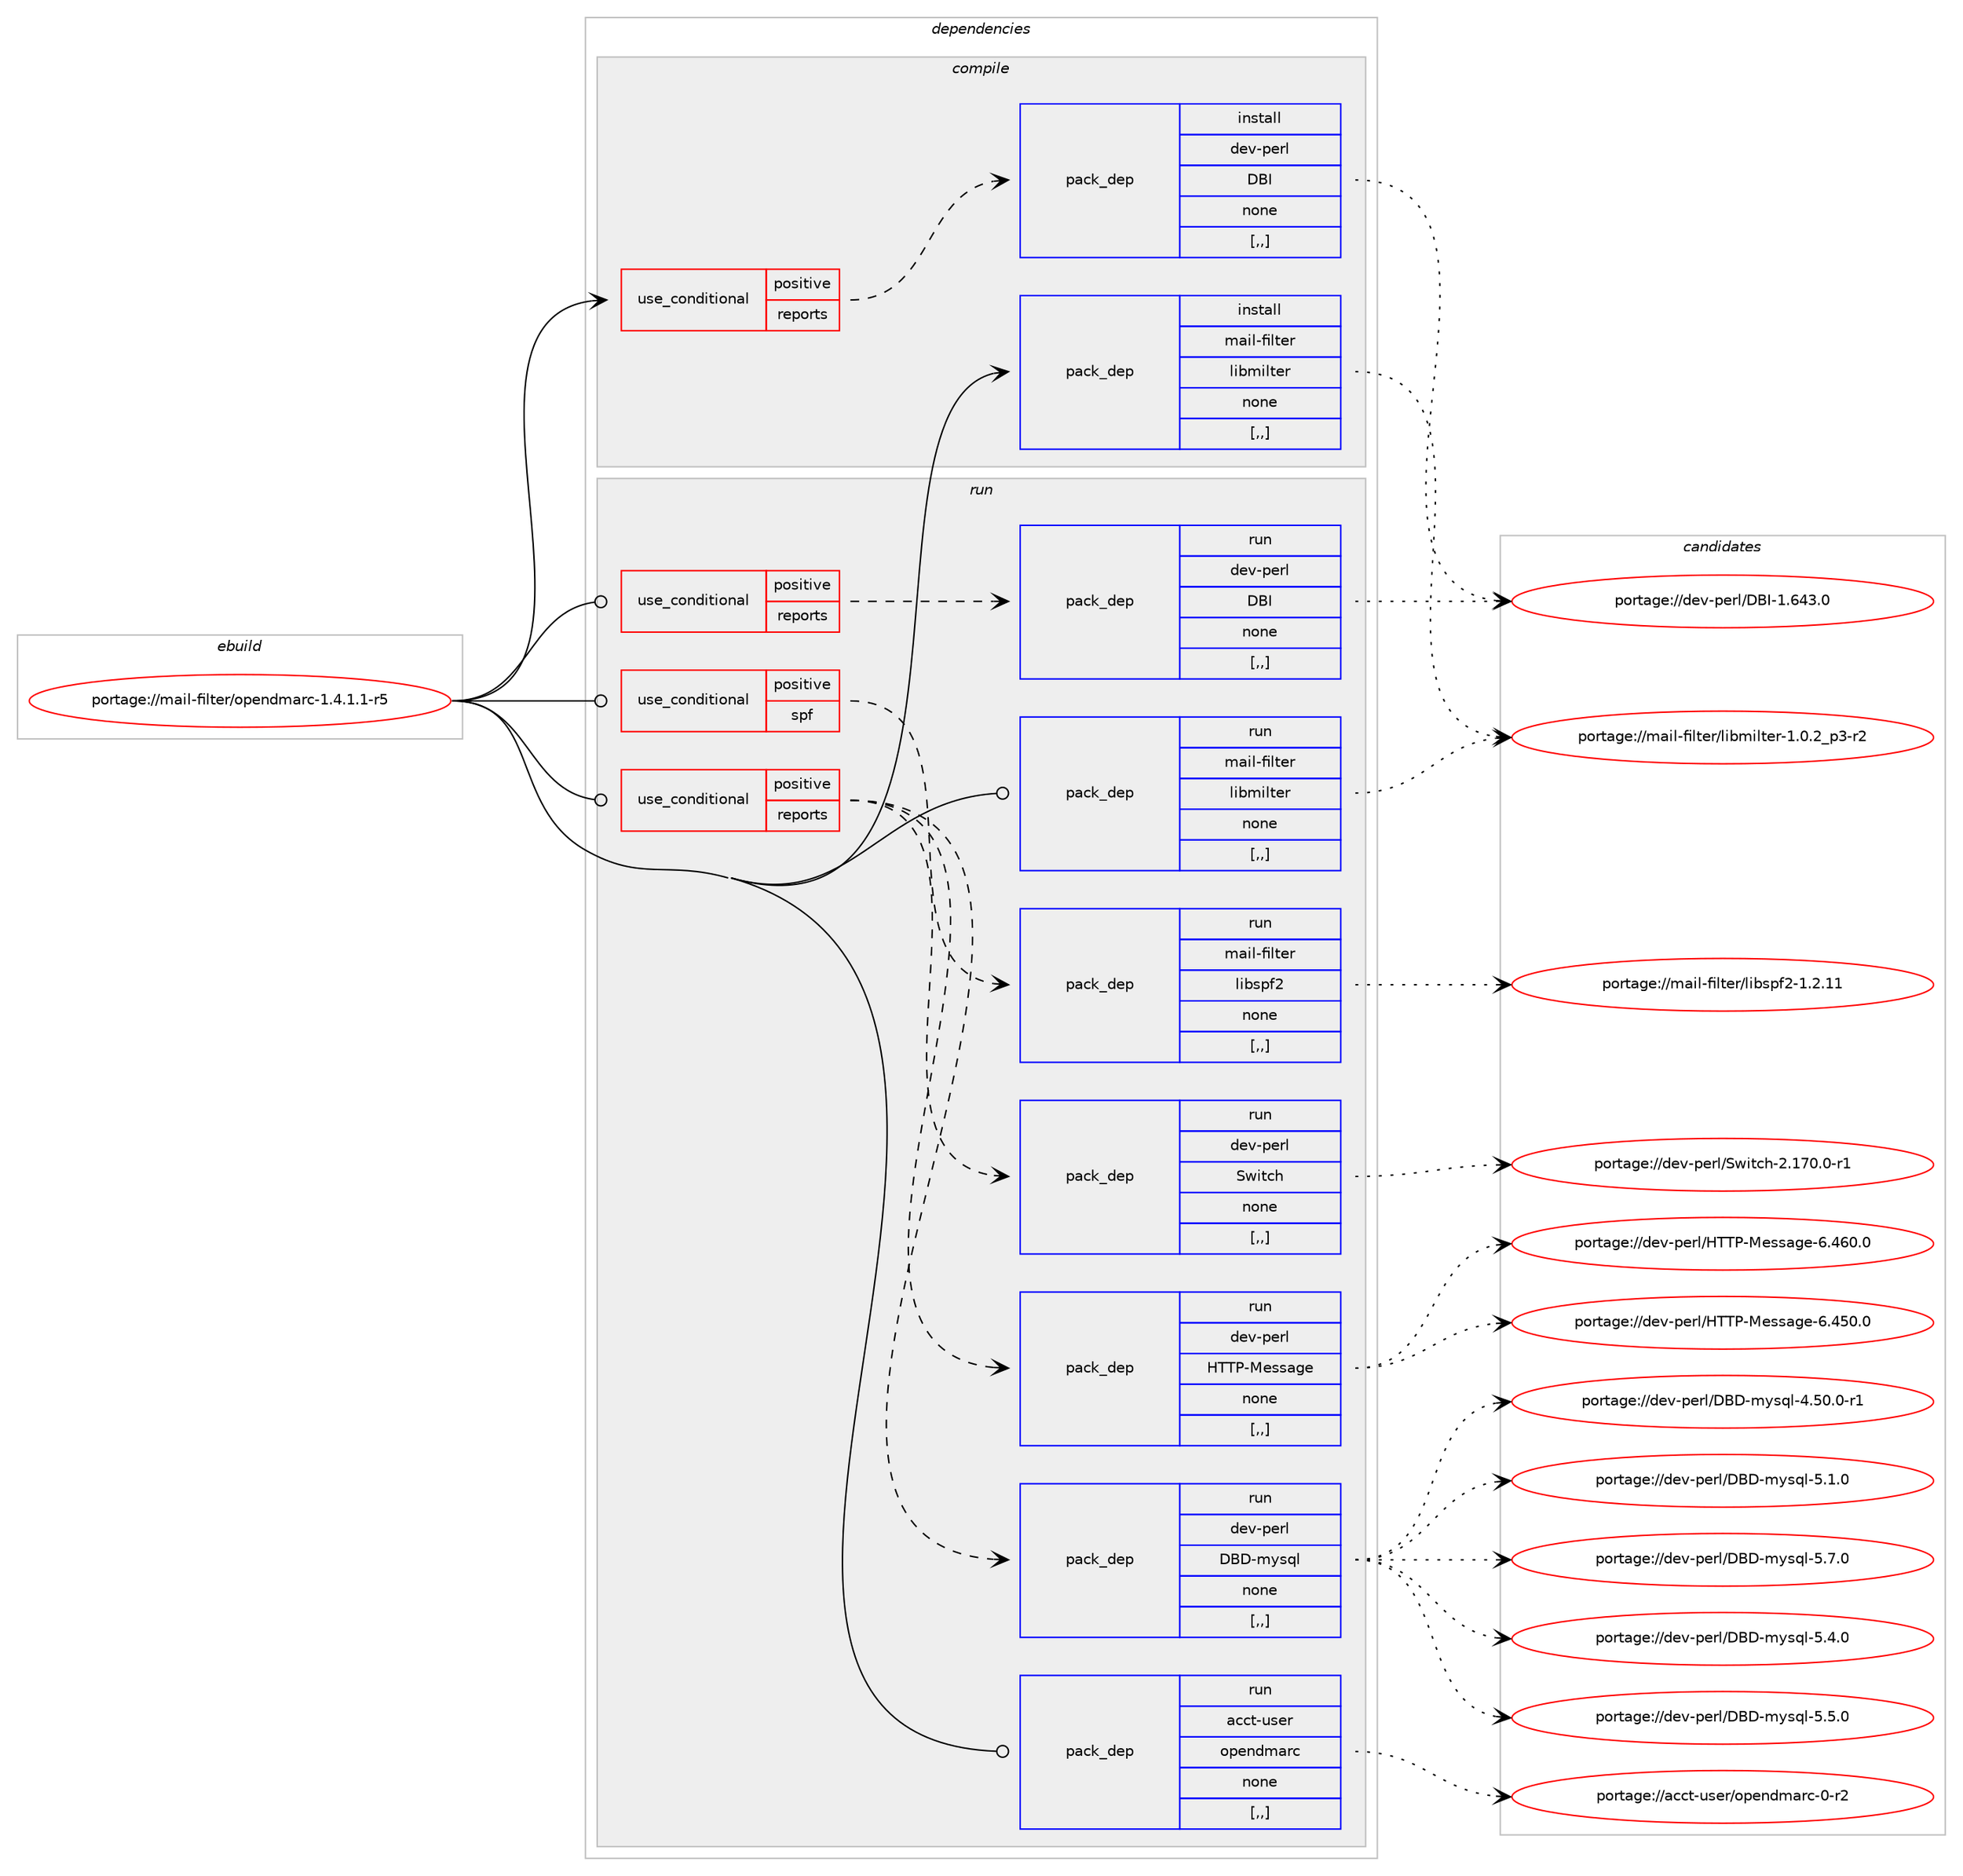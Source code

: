 digraph prolog {

# *************
# Graph options
# *************

newrank=true;
concentrate=true;
compound=true;
graph [rankdir=LR,fontname=Helvetica,fontsize=10,ranksep=1.5];#, ranksep=2.5, nodesep=0.2];
edge  [arrowhead=vee];
node  [fontname=Helvetica,fontsize=10];

# **********
# The ebuild
# **********

subgraph cluster_leftcol {
color=gray;
label=<<i>ebuild</i>>;
id [label="portage://mail-filter/opendmarc-1.4.1.1-r5", color=red, width=4, href="../mail-filter/opendmarc-1.4.1.1-r5.svg"];
}

# ****************
# The dependencies
# ****************

subgraph cluster_midcol {
color=gray;
label=<<i>dependencies</i>>;
subgraph cluster_compile {
fillcolor="#eeeeee";
style=filled;
label=<<i>compile</i>>;
subgraph cond202488 {
dependency786091 [label=<<TABLE BORDER="0" CELLBORDER="1" CELLSPACING="0" CELLPADDING="4"><TR><TD ROWSPAN="3" CELLPADDING="10">use_conditional</TD></TR><TR><TD>positive</TD></TR><TR><TD>reports</TD></TR></TABLE>>, shape=none, color=red];
subgraph pack577566 {
dependency786092 [label=<<TABLE BORDER="0" CELLBORDER="1" CELLSPACING="0" CELLPADDING="4" WIDTH="220"><TR><TD ROWSPAN="6" CELLPADDING="30">pack_dep</TD></TR><TR><TD WIDTH="110">install</TD></TR><TR><TD>dev-perl</TD></TR><TR><TD>DBI</TD></TR><TR><TD>none</TD></TR><TR><TD>[,,]</TD></TR></TABLE>>, shape=none, color=blue];
}
dependency786091:e -> dependency786092:w [weight=20,style="dashed",arrowhead="vee"];
}
id:e -> dependency786091:w [weight=20,style="solid",arrowhead="vee"];
subgraph pack577567 {
dependency786093 [label=<<TABLE BORDER="0" CELLBORDER="1" CELLSPACING="0" CELLPADDING="4" WIDTH="220"><TR><TD ROWSPAN="6" CELLPADDING="30">pack_dep</TD></TR><TR><TD WIDTH="110">install</TD></TR><TR><TD>mail-filter</TD></TR><TR><TD>libmilter</TD></TR><TR><TD>none</TD></TR><TR><TD>[,,]</TD></TR></TABLE>>, shape=none, color=blue];
}
id:e -> dependency786093:w [weight=20,style="solid",arrowhead="vee"];
}
subgraph cluster_compileandrun {
fillcolor="#eeeeee";
style=filled;
label=<<i>compile and run</i>>;
}
subgraph cluster_run {
fillcolor="#eeeeee";
style=filled;
label=<<i>run</i>>;
subgraph cond202489 {
dependency786094 [label=<<TABLE BORDER="0" CELLBORDER="1" CELLSPACING="0" CELLPADDING="4"><TR><TD ROWSPAN="3" CELLPADDING="10">use_conditional</TD></TR><TR><TD>positive</TD></TR><TR><TD>reports</TD></TR></TABLE>>, shape=none, color=red];
subgraph pack577568 {
dependency786095 [label=<<TABLE BORDER="0" CELLBORDER="1" CELLSPACING="0" CELLPADDING="4" WIDTH="220"><TR><TD ROWSPAN="6" CELLPADDING="30">pack_dep</TD></TR><TR><TD WIDTH="110">run</TD></TR><TR><TD>dev-perl</TD></TR><TR><TD>DBD-mysql</TD></TR><TR><TD>none</TD></TR><TR><TD>[,,]</TD></TR></TABLE>>, shape=none, color=blue];
}
dependency786094:e -> dependency786095:w [weight=20,style="dashed",arrowhead="vee"];
subgraph pack577569 {
dependency786096 [label=<<TABLE BORDER="0" CELLBORDER="1" CELLSPACING="0" CELLPADDING="4" WIDTH="220"><TR><TD ROWSPAN="6" CELLPADDING="30">pack_dep</TD></TR><TR><TD WIDTH="110">run</TD></TR><TR><TD>dev-perl</TD></TR><TR><TD>HTTP-Message</TD></TR><TR><TD>none</TD></TR><TR><TD>[,,]</TD></TR></TABLE>>, shape=none, color=blue];
}
dependency786094:e -> dependency786096:w [weight=20,style="dashed",arrowhead="vee"];
subgraph pack577570 {
dependency786097 [label=<<TABLE BORDER="0" CELLBORDER="1" CELLSPACING="0" CELLPADDING="4" WIDTH="220"><TR><TD ROWSPAN="6" CELLPADDING="30">pack_dep</TD></TR><TR><TD WIDTH="110">run</TD></TR><TR><TD>dev-perl</TD></TR><TR><TD>Switch</TD></TR><TR><TD>none</TD></TR><TR><TD>[,,]</TD></TR></TABLE>>, shape=none, color=blue];
}
dependency786094:e -> dependency786097:w [weight=20,style="dashed",arrowhead="vee"];
}
id:e -> dependency786094:w [weight=20,style="solid",arrowhead="odot"];
subgraph cond202490 {
dependency786098 [label=<<TABLE BORDER="0" CELLBORDER="1" CELLSPACING="0" CELLPADDING="4"><TR><TD ROWSPAN="3" CELLPADDING="10">use_conditional</TD></TR><TR><TD>positive</TD></TR><TR><TD>reports</TD></TR></TABLE>>, shape=none, color=red];
subgraph pack577571 {
dependency786099 [label=<<TABLE BORDER="0" CELLBORDER="1" CELLSPACING="0" CELLPADDING="4" WIDTH="220"><TR><TD ROWSPAN="6" CELLPADDING="30">pack_dep</TD></TR><TR><TD WIDTH="110">run</TD></TR><TR><TD>dev-perl</TD></TR><TR><TD>DBI</TD></TR><TR><TD>none</TD></TR><TR><TD>[,,]</TD></TR></TABLE>>, shape=none, color=blue];
}
dependency786098:e -> dependency786099:w [weight=20,style="dashed",arrowhead="vee"];
}
id:e -> dependency786098:w [weight=20,style="solid",arrowhead="odot"];
subgraph cond202491 {
dependency786100 [label=<<TABLE BORDER="0" CELLBORDER="1" CELLSPACING="0" CELLPADDING="4"><TR><TD ROWSPAN="3" CELLPADDING="10">use_conditional</TD></TR><TR><TD>positive</TD></TR><TR><TD>spf</TD></TR></TABLE>>, shape=none, color=red];
subgraph pack577572 {
dependency786101 [label=<<TABLE BORDER="0" CELLBORDER="1" CELLSPACING="0" CELLPADDING="4" WIDTH="220"><TR><TD ROWSPAN="6" CELLPADDING="30">pack_dep</TD></TR><TR><TD WIDTH="110">run</TD></TR><TR><TD>mail-filter</TD></TR><TR><TD>libspf2</TD></TR><TR><TD>none</TD></TR><TR><TD>[,,]</TD></TR></TABLE>>, shape=none, color=blue];
}
dependency786100:e -> dependency786101:w [weight=20,style="dashed",arrowhead="vee"];
}
id:e -> dependency786100:w [weight=20,style="solid",arrowhead="odot"];
subgraph pack577573 {
dependency786102 [label=<<TABLE BORDER="0" CELLBORDER="1" CELLSPACING="0" CELLPADDING="4" WIDTH="220"><TR><TD ROWSPAN="6" CELLPADDING="30">pack_dep</TD></TR><TR><TD WIDTH="110">run</TD></TR><TR><TD>acct-user</TD></TR><TR><TD>opendmarc</TD></TR><TR><TD>none</TD></TR><TR><TD>[,,]</TD></TR></TABLE>>, shape=none, color=blue];
}
id:e -> dependency786102:w [weight=20,style="solid",arrowhead="odot"];
subgraph pack577574 {
dependency786103 [label=<<TABLE BORDER="0" CELLBORDER="1" CELLSPACING="0" CELLPADDING="4" WIDTH="220"><TR><TD ROWSPAN="6" CELLPADDING="30">pack_dep</TD></TR><TR><TD WIDTH="110">run</TD></TR><TR><TD>mail-filter</TD></TR><TR><TD>libmilter</TD></TR><TR><TD>none</TD></TR><TR><TD>[,,]</TD></TR></TABLE>>, shape=none, color=blue];
}
id:e -> dependency786103:w [weight=20,style="solid",arrowhead="odot"];
}
}

# **************
# The candidates
# **************

subgraph cluster_choices {
rank=same;
color=gray;
label=<<i>candidates</i>>;

subgraph choice577566 {
color=black;
nodesep=1;
choice10010111845112101114108476866734549465452514648 [label="portage://dev-perl/DBI-1.643.0", color=red, width=4,href="../dev-perl/DBI-1.643.0.svg"];
dependency786092:e -> choice10010111845112101114108476866734549465452514648:w [style=dotted,weight="100"];
}
subgraph choice577567 {
color=black;
nodesep=1;
choice1099710510845102105108116101114471081059810910510811610111445494648465095112514511450 [label="portage://mail-filter/libmilter-1.0.2_p3-r2", color=red, width=4,href="../mail-filter/libmilter-1.0.2_p3-r2.svg"];
dependency786093:e -> choice1099710510845102105108116101114471081059810910510811610111445494648465095112514511450:w [style=dotted,weight="100"];
}
subgraph choice577568 {
color=black;
nodesep=1;
choice100101118451121011141084768666845109121115113108455346554648 [label="portage://dev-perl/DBD-mysql-5.7.0", color=red, width=4,href="../dev-perl/DBD-mysql-5.7.0.svg"];
choice100101118451121011141084768666845109121115113108455346534648 [label="portage://dev-perl/DBD-mysql-5.5.0", color=red, width=4,href="../dev-perl/DBD-mysql-5.5.0.svg"];
choice100101118451121011141084768666845109121115113108455346524648 [label="portage://dev-perl/DBD-mysql-5.4.0", color=red, width=4,href="../dev-perl/DBD-mysql-5.4.0.svg"];
choice100101118451121011141084768666845109121115113108455346494648 [label="portage://dev-perl/DBD-mysql-5.1.0", color=red, width=4,href="../dev-perl/DBD-mysql-5.1.0.svg"];
choice100101118451121011141084768666845109121115113108455246534846484511449 [label="portage://dev-perl/DBD-mysql-4.50.0-r1", color=red, width=4,href="../dev-perl/DBD-mysql-4.50.0-r1.svg"];
dependency786095:e -> choice100101118451121011141084768666845109121115113108455346554648:w [style=dotted,weight="100"];
dependency786095:e -> choice100101118451121011141084768666845109121115113108455346534648:w [style=dotted,weight="100"];
dependency786095:e -> choice100101118451121011141084768666845109121115113108455346524648:w [style=dotted,weight="100"];
dependency786095:e -> choice100101118451121011141084768666845109121115113108455346494648:w [style=dotted,weight="100"];
dependency786095:e -> choice100101118451121011141084768666845109121115113108455246534846484511449:w [style=dotted,weight="100"];
}
subgraph choice577569 {
color=black;
nodesep=1;
choice1001011184511210111410847728484804577101115115971031014554465254484648 [label="portage://dev-perl/HTTP-Message-6.460.0", color=red, width=4,href="../dev-perl/HTTP-Message-6.460.0.svg"];
choice1001011184511210111410847728484804577101115115971031014554465253484648 [label="portage://dev-perl/HTTP-Message-6.450.0", color=red, width=4,href="../dev-perl/HTTP-Message-6.450.0.svg"];
dependency786096:e -> choice1001011184511210111410847728484804577101115115971031014554465254484648:w [style=dotted,weight="100"];
dependency786096:e -> choice1001011184511210111410847728484804577101115115971031014554465253484648:w [style=dotted,weight="100"];
}
subgraph choice577570 {
color=black;
nodesep=1;
choice1001011184511210111410847831191051169910445504649554846484511449 [label="portage://dev-perl/Switch-2.170.0-r1", color=red, width=4,href="../dev-perl/Switch-2.170.0-r1.svg"];
dependency786097:e -> choice1001011184511210111410847831191051169910445504649554846484511449:w [style=dotted,weight="100"];
}
subgraph choice577571 {
color=black;
nodesep=1;
choice10010111845112101114108476866734549465452514648 [label="portage://dev-perl/DBI-1.643.0", color=red, width=4,href="../dev-perl/DBI-1.643.0.svg"];
dependency786099:e -> choice10010111845112101114108476866734549465452514648:w [style=dotted,weight="100"];
}
subgraph choice577572 {
color=black;
nodesep=1;
choice109971051084510210510811610111447108105981151121025045494650464949 [label="portage://mail-filter/libspf2-1.2.11", color=red, width=4,href="../mail-filter/libspf2-1.2.11.svg"];
dependency786101:e -> choice109971051084510210510811610111447108105981151121025045494650464949:w [style=dotted,weight="100"];
}
subgraph choice577573 {
color=black;
nodesep=1;
choice9799991164511711510111447111112101110100109971149945484511450 [label="portage://acct-user/opendmarc-0-r2", color=red, width=4,href="../acct-user/opendmarc-0-r2.svg"];
dependency786102:e -> choice9799991164511711510111447111112101110100109971149945484511450:w [style=dotted,weight="100"];
}
subgraph choice577574 {
color=black;
nodesep=1;
choice1099710510845102105108116101114471081059810910510811610111445494648465095112514511450 [label="portage://mail-filter/libmilter-1.0.2_p3-r2", color=red, width=4,href="../mail-filter/libmilter-1.0.2_p3-r2.svg"];
dependency786103:e -> choice1099710510845102105108116101114471081059810910510811610111445494648465095112514511450:w [style=dotted,weight="100"];
}
}

}

